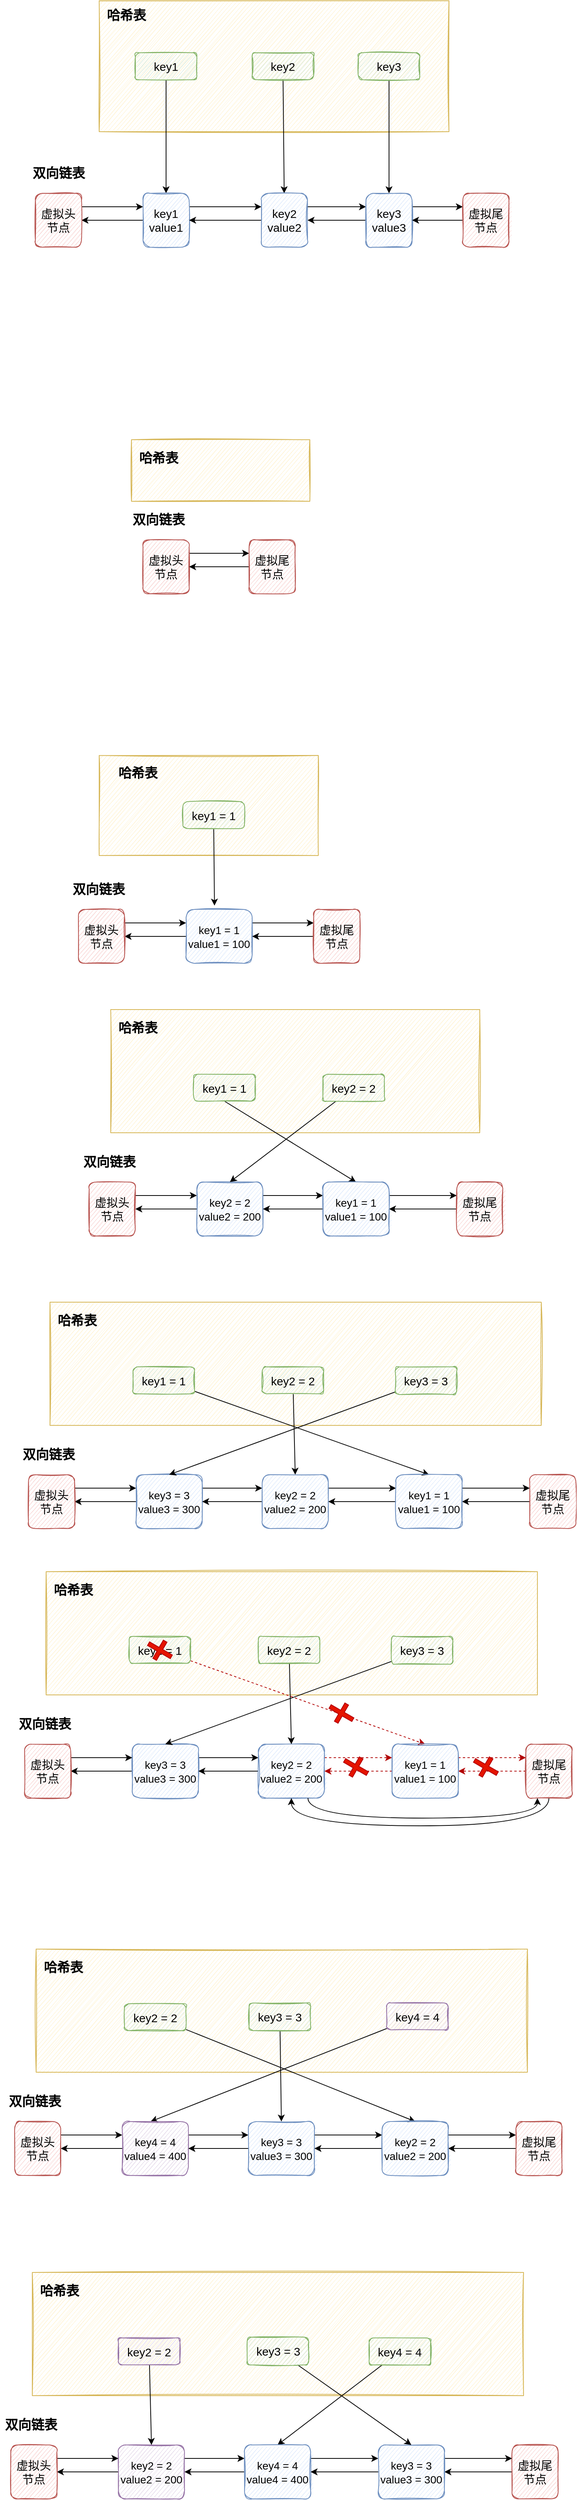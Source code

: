 <mxfile version="18.0.6" type="device"><diagram id="Diqm1BEWzLYe2UQrKsNW" name="Page-1"><mxGraphModel dx="1119" dy="676" grid="1" gridSize="10" guides="1" tooltips="1" connect="1" arrows="1" fold="1" page="1" pageScale="1" pageWidth="827" pageHeight="1169" math="0" shadow="0"><root><mxCell id="0"/><mxCell id="1" parent="0"/><mxCell id="LRKXcuG-hh_x1r1KyQlz-5" value="" style="rounded=0;whiteSpace=wrap;html=1;fontSize=15;fillColor=#fff2cc;strokeColor=#d6b656;sketch=1;" parent="1" vertex="1"><mxGeometry x="185" y="150" width="455" height="170" as="geometry"/></mxCell><mxCell id="LRKXcuG-hh_x1r1KyQlz-116" style="edgeStyle=none;rounded=0;orthogonalLoop=1;jettySize=auto;html=1;entryX=0.5;entryY=0;entryDx=0;entryDy=0;fontSize=14;" parent="1" source="LRKXcuG-hh_x1r1KyQlz-2" target="LRKXcuG-hh_x1r1KyQlz-9" edge="1"><mxGeometry relative="1" as="geometry"/></mxCell><mxCell id="LRKXcuG-hh_x1r1KyQlz-2" value="key1" style="rounded=1;whiteSpace=wrap;html=1;fontSize=15;fillColor=#d5e8d4;strokeColor=#82b366;sketch=1;" parent="1" vertex="1"><mxGeometry x="232" y="217.5" width="80" height="35" as="geometry"/></mxCell><mxCell id="LRKXcuG-hh_x1r1KyQlz-118" style="edgeStyle=none;rounded=0;orthogonalLoop=1;jettySize=auto;html=1;fontSize=14;" parent="1" source="LRKXcuG-hh_x1r1KyQlz-6" target="LRKXcuG-hh_x1r1KyQlz-10" edge="1"><mxGeometry relative="1" as="geometry"/></mxCell><mxCell id="LRKXcuG-hh_x1r1KyQlz-6" value="key2" style="rounded=1;whiteSpace=wrap;html=1;fontSize=15;fillColor=#d5e8d4;strokeColor=#82b366;sketch=1;" parent="1" vertex="1"><mxGeometry x="384" y="217.5" width="80" height="35" as="geometry"/></mxCell><mxCell id="LRKXcuG-hh_x1r1KyQlz-119" style="edgeStyle=none;rounded=0;orthogonalLoop=1;jettySize=auto;html=1;entryX=0.5;entryY=0;entryDx=0;entryDy=0;fontSize=14;" parent="1" source="LRKXcuG-hh_x1r1KyQlz-7" target="LRKXcuG-hh_x1r1KyQlz-11" edge="1"><mxGeometry relative="1" as="geometry"/></mxCell><mxCell id="LRKXcuG-hh_x1r1KyQlz-7" value="key3" style="rounded=1;whiteSpace=wrap;html=1;fontSize=15;fillColor=#d5e8d4;strokeColor=#82b366;sketch=1;" parent="1" vertex="1"><mxGeometry x="522" y="217.5" width="80" height="35" as="geometry"/></mxCell><mxCell id="LRKXcuG-hh_x1r1KyQlz-16" style="edgeStyle=orthogonalEdgeStyle;rounded=0;orthogonalLoop=1;jettySize=auto;html=1;exitX=1;exitY=0.25;exitDx=0;exitDy=0;entryX=0;entryY=0.25;entryDx=0;entryDy=0;fontSize=15;" parent="1" source="LRKXcuG-hh_x1r1KyQlz-9" target="LRKXcuG-hh_x1r1KyQlz-10" edge="1"><mxGeometry relative="1" as="geometry"/></mxCell><mxCell id="LRKXcuG-hh_x1r1KyQlz-22" style="edgeStyle=orthogonalEdgeStyle;rounded=0;orthogonalLoop=1;jettySize=auto;html=1;exitX=0;exitY=0.5;exitDx=0;exitDy=0;entryX=1;entryY=0.5;entryDx=0;entryDy=0;fontSize=15;" parent="1" source="LRKXcuG-hh_x1r1KyQlz-9" target="LRKXcuG-hh_x1r1KyQlz-12" edge="1"><mxGeometry relative="1" as="geometry"/></mxCell><mxCell id="LRKXcuG-hh_x1r1KyQlz-9" value="key1&lt;br&gt;value1" style="rounded=1;whiteSpace=wrap;html=1;sketch=1;fontSize=15;fillColor=#dae8fc;strokeColor=#6c8ebf;" parent="1" vertex="1"><mxGeometry x="242" y="400" width="60" height="70" as="geometry"/></mxCell><mxCell id="LRKXcuG-hh_x1r1KyQlz-17" style="edgeStyle=orthogonalEdgeStyle;rounded=0;orthogonalLoop=1;jettySize=auto;html=1;exitX=1;exitY=0.25;exitDx=0;exitDy=0;entryX=0;entryY=0.25;entryDx=0;entryDy=0;fontSize=15;" parent="1" source="LRKXcuG-hh_x1r1KyQlz-10" target="LRKXcuG-hh_x1r1KyQlz-11" edge="1"><mxGeometry relative="1" as="geometry"/></mxCell><mxCell id="LRKXcuG-hh_x1r1KyQlz-21" style="edgeStyle=orthogonalEdgeStyle;rounded=0;orthogonalLoop=1;jettySize=auto;html=1;exitX=0;exitY=0.5;exitDx=0;exitDy=0;entryX=1;entryY=0.5;entryDx=0;entryDy=0;fontSize=15;" parent="1" source="LRKXcuG-hh_x1r1KyQlz-10" target="LRKXcuG-hh_x1r1KyQlz-9" edge="1"><mxGeometry relative="1" as="geometry"/></mxCell><mxCell id="LRKXcuG-hh_x1r1KyQlz-10" value="key2&lt;br&gt;value2" style="rounded=1;whiteSpace=wrap;html=1;sketch=1;fontSize=15;fillColor=#dae8fc;strokeColor=#6c8ebf;" parent="1" vertex="1"><mxGeometry x="396" y="400" width="60" height="70" as="geometry"/></mxCell><mxCell id="LRKXcuG-hh_x1r1KyQlz-18" style="edgeStyle=orthogonalEdgeStyle;rounded=0;orthogonalLoop=1;jettySize=auto;html=1;exitX=1;exitY=0.25;exitDx=0;exitDy=0;entryX=0;entryY=0.25;entryDx=0;entryDy=0;fontSize=15;" parent="1" source="LRKXcuG-hh_x1r1KyQlz-11" target="LRKXcuG-hh_x1r1KyQlz-14" edge="1"><mxGeometry relative="1" as="geometry"/></mxCell><mxCell id="LRKXcuG-hh_x1r1KyQlz-20" style="edgeStyle=orthogonalEdgeStyle;rounded=0;orthogonalLoop=1;jettySize=auto;html=1;exitX=0;exitY=0.5;exitDx=0;exitDy=0;entryX=1;entryY=0.5;entryDx=0;entryDy=0;fontSize=15;" parent="1" source="LRKXcuG-hh_x1r1KyQlz-11" target="LRKXcuG-hh_x1r1KyQlz-10" edge="1"><mxGeometry relative="1" as="geometry"/></mxCell><mxCell id="LRKXcuG-hh_x1r1KyQlz-11" value="key3&lt;br&gt;value3" style="rounded=1;whiteSpace=wrap;html=1;sketch=1;fontSize=15;fillColor=#dae8fc;strokeColor=#6c8ebf;" parent="1" vertex="1"><mxGeometry x="532" y="400" width="60" height="70" as="geometry"/></mxCell><mxCell id="LRKXcuG-hh_x1r1KyQlz-15" style="edgeStyle=orthogonalEdgeStyle;rounded=0;orthogonalLoop=1;jettySize=auto;html=1;exitX=1;exitY=0.25;exitDx=0;exitDy=0;entryX=0;entryY=0.25;entryDx=0;entryDy=0;fontSize=15;" parent="1" source="LRKXcuG-hh_x1r1KyQlz-12" target="LRKXcuG-hh_x1r1KyQlz-9" edge="1"><mxGeometry relative="1" as="geometry"/></mxCell><mxCell id="LRKXcuG-hh_x1r1KyQlz-12" value="虚拟头节点" style="rounded=1;whiteSpace=wrap;html=1;sketch=1;fontSize=15;fillColor=#f8cecc;strokeColor=#b85450;" parent="1" vertex="1"><mxGeometry x="102" y="400" width="60" height="70" as="geometry"/></mxCell><mxCell id="LRKXcuG-hh_x1r1KyQlz-19" style="edgeStyle=orthogonalEdgeStyle;rounded=0;orthogonalLoop=1;jettySize=auto;html=1;exitX=0;exitY=0.5;exitDx=0;exitDy=0;entryX=1;entryY=0.5;entryDx=0;entryDy=0;fontSize=15;" parent="1" source="LRKXcuG-hh_x1r1KyQlz-14" target="LRKXcuG-hh_x1r1KyQlz-11" edge="1"><mxGeometry relative="1" as="geometry"/></mxCell><mxCell id="LRKXcuG-hh_x1r1KyQlz-14" value="虚拟尾节点" style="rounded=1;whiteSpace=wrap;html=1;sketch=1;fontSize=15;fillColor=#f8cecc;strokeColor=#b85450;" parent="1" vertex="1"><mxGeometry x="658" y="400" width="60" height="70" as="geometry"/></mxCell><mxCell id="LRKXcuG-hh_x1r1KyQlz-31" value="哈希表" style="text;html=1;resizable=0;autosize=1;align=center;verticalAlign=middle;points=[];fillColor=none;strokeColor=none;rounded=0;sketch=1;fontSize=17;fontStyle=1" parent="1" vertex="1"><mxGeometry x="185" y="155" width="70" height="30" as="geometry"/></mxCell><mxCell id="LRKXcuG-hh_x1r1KyQlz-32" value="双向链表" style="text;html=1;resizable=0;autosize=1;align=center;verticalAlign=middle;points=[];fillColor=none;strokeColor=none;rounded=0;sketch=1;fontSize=17;fontStyle=1" parent="1" vertex="1"><mxGeometry x="92" y="360" width="80" height="30" as="geometry"/></mxCell><mxCell id="LRKXcuG-hh_x1r1KyQlz-36" style="edgeStyle=none;rounded=0;orthogonalLoop=1;jettySize=auto;html=1;exitX=1;exitY=0.25;exitDx=0;exitDy=0;entryX=0;entryY=0.25;entryDx=0;entryDy=0;fontSize=17;" parent="1" source="LRKXcuG-hh_x1r1KyQlz-34" target="LRKXcuG-hh_x1r1KyQlz-35" edge="1"><mxGeometry relative="1" as="geometry"/></mxCell><mxCell id="LRKXcuG-hh_x1r1KyQlz-34" value="虚拟头节点" style="rounded=1;whiteSpace=wrap;html=1;sketch=1;fontSize=15;fillColor=#f8cecc;strokeColor=#b85450;" parent="1" vertex="1"><mxGeometry x="242" y="850" width="60" height="70" as="geometry"/></mxCell><mxCell id="LRKXcuG-hh_x1r1KyQlz-37" style="edgeStyle=none;rounded=0;orthogonalLoop=1;jettySize=auto;html=1;exitX=0;exitY=0.5;exitDx=0;exitDy=0;entryX=1;entryY=0.5;entryDx=0;entryDy=0;fontSize=17;" parent="1" source="LRKXcuG-hh_x1r1KyQlz-35" target="LRKXcuG-hh_x1r1KyQlz-34" edge="1"><mxGeometry relative="1" as="geometry"/></mxCell><mxCell id="LRKXcuG-hh_x1r1KyQlz-35" value="虚拟尾节点" style="rounded=1;whiteSpace=wrap;html=1;sketch=1;fontSize=15;fillColor=#f8cecc;strokeColor=#b85450;" parent="1" vertex="1"><mxGeometry x="380" y="850" width="60" height="70" as="geometry"/></mxCell><mxCell id="LRKXcuG-hh_x1r1KyQlz-38" value="" style="rounded=0;whiteSpace=wrap;html=1;fontSize=15;fillColor=#fff2cc;strokeColor=#d6b656;sketch=1;" parent="1" vertex="1"><mxGeometry x="227" y="720" width="232" height="80" as="geometry"/></mxCell><mxCell id="LRKXcuG-hh_x1r1KyQlz-42" value="哈希表" style="text;html=1;resizable=0;autosize=1;align=center;verticalAlign=middle;points=[];fillColor=none;strokeColor=none;rounded=0;sketch=1;fontSize=17;fontStyle=1" parent="1" vertex="1"><mxGeometry x="227" y="730" width="70" height="30" as="geometry"/></mxCell><mxCell id="LRKXcuG-hh_x1r1KyQlz-43" value="双向链表" style="text;html=1;resizable=0;autosize=1;align=center;verticalAlign=middle;points=[];fillColor=none;strokeColor=none;rounded=0;sketch=1;fontSize=17;fontStyle=1" parent="1" vertex="1"><mxGeometry x="222" y="810" width="80" height="30" as="geometry"/></mxCell><mxCell id="LRKXcuG-hh_x1r1KyQlz-75" value="" style="rounded=0;whiteSpace=wrap;html=1;fontSize=15;fillColor=#fff2cc;strokeColor=#d6b656;sketch=1;" parent="1" vertex="1"><mxGeometry x="185" y="1130" width="285" height="130" as="geometry"/></mxCell><mxCell id="LRKXcuG-hh_x1r1KyQlz-100" style="edgeStyle=none;rounded=0;orthogonalLoop=1;jettySize=auto;html=1;exitX=0.5;exitY=1;exitDx=0;exitDy=0;entryX=0.43;entryY=-0.071;entryDx=0;entryDy=0;entryPerimeter=0;fontSize=14;" parent="1" source="LRKXcuG-hh_x1r1KyQlz-77" target="LRKXcuG-hh_x1r1KyQlz-84" edge="1"><mxGeometry relative="1" as="geometry"/></mxCell><mxCell id="LRKXcuG-hh_x1r1KyQlz-77" value="key1 = 1" style="rounded=1;whiteSpace=wrap;html=1;fontSize=15;fillColor=#d5e8d4;strokeColor=#82b366;sketch=1;" parent="1" vertex="1"><mxGeometry x="294" y="1190" width="80" height="35" as="geometry"/></mxCell><mxCell id="LRKXcuG-hh_x1r1KyQlz-83" style="edgeStyle=orthogonalEdgeStyle;rounded=0;orthogonalLoop=1;jettySize=auto;html=1;exitX=0;exitY=0.5;exitDx=0;exitDy=0;entryX=1;entryY=0.5;entryDx=0;entryDy=0;fontSize=15;" parent="1" source="LRKXcuG-hh_x1r1KyQlz-84" target="LRKXcuG-hh_x1r1KyQlz-92" edge="1"><mxGeometry relative="1" as="geometry"/></mxCell><mxCell id="LRKXcuG-hh_x1r1KyQlz-98" style="edgeStyle=none;rounded=0;orthogonalLoop=1;jettySize=auto;html=1;exitX=1;exitY=0.25;exitDx=0;exitDy=0;entryX=0;entryY=0.25;entryDx=0;entryDy=0;fontSize=14;" parent="1" source="LRKXcuG-hh_x1r1KyQlz-84" target="LRKXcuG-hh_x1r1KyQlz-94" edge="1"><mxGeometry relative="1" as="geometry"/></mxCell><mxCell id="LRKXcuG-hh_x1r1KyQlz-84" value="&lt;font style=&quot;font-size: 14px;&quot;&gt;key1 = 1&lt;br&gt;value1 = 100&lt;/font&gt;" style="rounded=1;whiteSpace=wrap;html=1;sketch=1;fontSize=15;fillColor=#dae8fc;strokeColor=#6c8ebf;" parent="1" vertex="1"><mxGeometry x="298" y="1330" width="86" height="70" as="geometry"/></mxCell><mxCell id="LRKXcuG-hh_x1r1KyQlz-91" style="edgeStyle=orthogonalEdgeStyle;rounded=0;orthogonalLoop=1;jettySize=auto;html=1;exitX=1;exitY=0.25;exitDx=0;exitDy=0;entryX=0;entryY=0.25;entryDx=0;entryDy=0;fontSize=15;" parent="1" source="LRKXcuG-hh_x1r1KyQlz-92" target="LRKXcuG-hh_x1r1KyQlz-84" edge="1"><mxGeometry relative="1" as="geometry"/></mxCell><mxCell id="LRKXcuG-hh_x1r1KyQlz-92" value="虚拟头节点" style="rounded=1;whiteSpace=wrap;html=1;sketch=1;fontSize=15;fillColor=#f8cecc;strokeColor=#b85450;" parent="1" vertex="1"><mxGeometry x="158" y="1330" width="60" height="70" as="geometry"/></mxCell><mxCell id="LRKXcuG-hh_x1r1KyQlz-99" style="edgeStyle=none;rounded=0;orthogonalLoop=1;jettySize=auto;html=1;entryX=1;entryY=0.5;entryDx=0;entryDy=0;fontSize=14;" parent="1" source="LRKXcuG-hh_x1r1KyQlz-94" target="LRKXcuG-hh_x1r1KyQlz-84" edge="1"><mxGeometry relative="1" as="geometry"/></mxCell><mxCell id="LRKXcuG-hh_x1r1KyQlz-94" value="虚拟尾节点" style="rounded=1;whiteSpace=wrap;html=1;sketch=1;fontSize=15;fillColor=#f8cecc;strokeColor=#b85450;" parent="1" vertex="1"><mxGeometry x="464" y="1330" width="60" height="70" as="geometry"/></mxCell><mxCell id="LRKXcuG-hh_x1r1KyQlz-95" value="哈希表" style="text;html=1;resizable=0;autosize=1;align=center;verticalAlign=middle;points=[];fillColor=none;strokeColor=none;rounded=0;sketch=1;fontSize=17;fontStyle=1" parent="1" vertex="1"><mxGeometry x="200" y="1139" width="70" height="30" as="geometry"/></mxCell><mxCell id="LRKXcuG-hh_x1r1KyQlz-96" value="双向链表" style="text;html=1;resizable=0;autosize=1;align=center;verticalAlign=middle;points=[];fillColor=none;strokeColor=none;rounded=0;sketch=1;fontSize=17;fontStyle=1" parent="1" vertex="1"><mxGeometry x="144" y="1290" width="80" height="30" as="geometry"/></mxCell><mxCell id="LRKXcuG-hh_x1r1KyQlz-101" value="" style="rounded=0;whiteSpace=wrap;html=1;fontSize=15;fillColor=#fff2cc;strokeColor=#d6b656;sketch=1;" parent="1" vertex="1"><mxGeometry x="200" y="1460" width="480" height="160" as="geometry"/></mxCell><mxCell id="LRKXcuG-hh_x1r1KyQlz-102" style="edgeStyle=none;rounded=0;orthogonalLoop=1;jettySize=auto;html=1;exitX=0.5;exitY=1;exitDx=0;exitDy=0;entryX=0.5;entryY=0;entryDx=0;entryDy=0;fontSize=14;" parent="1" source="LRKXcuG-hh_x1r1KyQlz-103" target="LRKXcuG-hh_x1r1KyQlz-114" edge="1"><mxGeometry relative="1" as="geometry"/></mxCell><mxCell id="LRKXcuG-hh_x1r1KyQlz-103" value="key1 = 1" style="rounded=1;whiteSpace=wrap;html=1;fontSize=15;fillColor=#d5e8d4;strokeColor=#82b366;sketch=1;" parent="1" vertex="1"><mxGeometry x="308" y="1544" width="80" height="35" as="geometry"/></mxCell><mxCell id="LRKXcuG-hh_x1r1KyQlz-104" style="edgeStyle=orthogonalEdgeStyle;rounded=0;orthogonalLoop=1;jettySize=auto;html=1;exitX=0;exitY=0.5;exitDx=0;exitDy=0;entryX=1;entryY=0.5;entryDx=0;entryDy=0;fontSize=15;" parent="1" source="LRKXcuG-hh_x1r1KyQlz-106" target="LRKXcuG-hh_x1r1KyQlz-108" edge="1"><mxGeometry relative="1" as="geometry"/></mxCell><mxCell id="LRKXcuG-hh_x1r1KyQlz-144" style="edgeStyle=none;rounded=0;orthogonalLoop=1;jettySize=auto;html=1;exitX=1;exitY=0.25;exitDx=0;exitDy=0;entryX=0;entryY=0.25;entryDx=0;entryDy=0;fontSize=14;" parent="1" source="LRKXcuG-hh_x1r1KyQlz-106" target="LRKXcuG-hh_x1r1KyQlz-114" edge="1"><mxGeometry relative="1" as="geometry"/></mxCell><mxCell id="LRKXcuG-hh_x1r1KyQlz-106" value="&lt;font style=&quot;font-size: 14px;&quot;&gt;key2 = 2&lt;br&gt;value2 = 200&lt;/font&gt;" style="rounded=1;whiteSpace=wrap;html=1;sketch=1;fontSize=15;fillColor=#dae8fc;strokeColor=#6c8ebf;" parent="1" vertex="1"><mxGeometry x="312" y="1684" width="86" height="70" as="geometry"/></mxCell><mxCell id="LRKXcuG-hh_x1r1KyQlz-107" style="edgeStyle=orthogonalEdgeStyle;rounded=0;orthogonalLoop=1;jettySize=auto;html=1;exitX=1;exitY=0.25;exitDx=0;exitDy=0;entryX=0;entryY=0.25;entryDx=0;entryDy=0;fontSize=15;" parent="1" source="LRKXcuG-hh_x1r1KyQlz-108" target="LRKXcuG-hh_x1r1KyQlz-106" edge="1"><mxGeometry relative="1" as="geometry"/></mxCell><mxCell id="LRKXcuG-hh_x1r1KyQlz-108" value="虚拟头节点" style="rounded=1;whiteSpace=wrap;html=1;sketch=1;fontSize=15;fillColor=#f8cecc;strokeColor=#b85450;" parent="1" vertex="1"><mxGeometry x="172" y="1684" width="60" height="70" as="geometry"/></mxCell><mxCell id="LRKXcuG-hh_x1r1KyQlz-111" value="哈希表" style="text;html=1;resizable=0;autosize=1;align=center;verticalAlign=middle;points=[];fillColor=none;strokeColor=none;rounded=0;sketch=1;fontSize=17;fontStyle=1" parent="1" vertex="1"><mxGeometry x="200" y="1470" width="70" height="30" as="geometry"/></mxCell><mxCell id="LRKXcuG-hh_x1r1KyQlz-112" value="双向链表" style="text;html=1;resizable=0;autosize=1;align=center;verticalAlign=middle;points=[];fillColor=none;strokeColor=none;rounded=0;sketch=1;fontSize=17;fontStyle=1" parent="1" vertex="1"><mxGeometry x="158" y="1644" width="80" height="30" as="geometry"/></mxCell><mxCell id="LRKXcuG-hh_x1r1KyQlz-147" style="edgeStyle=none;rounded=0;orthogonalLoop=1;jettySize=auto;html=1;entryX=1;entryY=0.5;entryDx=0;entryDy=0;fontSize=14;" parent="1" source="LRKXcuG-hh_x1r1KyQlz-113" target="LRKXcuG-hh_x1r1KyQlz-114" edge="1"><mxGeometry relative="1" as="geometry"/></mxCell><mxCell id="LRKXcuG-hh_x1r1KyQlz-113" value="虚拟尾节点" style="rounded=1;whiteSpace=wrap;html=1;sketch=1;fontSize=15;fillColor=#f8cecc;strokeColor=#b85450;" parent="1" vertex="1"><mxGeometry x="650" y="1684" width="60" height="70" as="geometry"/></mxCell><mxCell id="LRKXcuG-hh_x1r1KyQlz-145" style="edgeStyle=none;rounded=0;orthogonalLoop=1;jettySize=auto;html=1;exitX=0;exitY=0.5;exitDx=0;exitDy=0;entryX=1;entryY=0.5;entryDx=0;entryDy=0;fontSize=14;" parent="1" source="LRKXcuG-hh_x1r1KyQlz-114" target="LRKXcuG-hh_x1r1KyQlz-106" edge="1"><mxGeometry relative="1" as="geometry"/></mxCell><mxCell id="LRKXcuG-hh_x1r1KyQlz-146" style="edgeStyle=none;rounded=0;orthogonalLoop=1;jettySize=auto;html=1;exitX=1;exitY=0.25;exitDx=0;exitDy=0;entryX=0;entryY=0.25;entryDx=0;entryDy=0;fontSize=14;" parent="1" source="LRKXcuG-hh_x1r1KyQlz-114" target="LRKXcuG-hh_x1r1KyQlz-113" edge="1"><mxGeometry relative="1" as="geometry"/></mxCell><mxCell id="LRKXcuG-hh_x1r1KyQlz-114" value="&lt;font style=&quot;font-size: 14px;&quot;&gt;key1 = 1&lt;br&gt;value1 = 100&lt;/font&gt;" style="rounded=1;whiteSpace=wrap;html=1;sketch=1;fontSize=15;fillColor=#dae8fc;strokeColor=#6c8ebf;" parent="1" vertex="1"><mxGeometry x="476" y="1684" width="86" height="70" as="geometry"/></mxCell><mxCell id="LRKXcuG-hh_x1r1KyQlz-195" style="edgeStyle=none;rounded=0;orthogonalLoop=1;jettySize=auto;html=1;entryX=0.5;entryY=0;entryDx=0;entryDy=0;fontSize=14;" parent="1" source="LRKXcuG-hh_x1r1KyQlz-142" target="LRKXcuG-hh_x1r1KyQlz-106" edge="1"><mxGeometry relative="1" as="geometry"/></mxCell><mxCell id="LRKXcuG-hh_x1r1KyQlz-142" value="key2 = 2" style="rounded=1;whiteSpace=wrap;html=1;fontSize=15;fillColor=#d5e8d4;strokeColor=#82b366;sketch=1;" parent="1" vertex="1"><mxGeometry x="476" y="1544" width="80" height="35" as="geometry"/></mxCell><mxCell id="LRKXcuG-hh_x1r1KyQlz-148" value="" style="rounded=0;whiteSpace=wrap;html=1;fontSize=15;fillColor=#fff2cc;strokeColor=#d6b656;sketch=1;" parent="1" vertex="1"><mxGeometry x="121" y="1840" width="639" height="160" as="geometry"/></mxCell><mxCell id="LRKXcuG-hh_x1r1KyQlz-196" style="edgeStyle=none;rounded=0;orthogonalLoop=1;jettySize=auto;html=1;entryX=0.5;entryY=0;entryDx=0;entryDy=0;fontSize=14;" parent="1" source="LRKXcuG-hh_x1r1KyQlz-150" target="LRKXcuG-hh_x1r1KyQlz-168" edge="1"><mxGeometry relative="1" as="geometry"/></mxCell><mxCell id="LRKXcuG-hh_x1r1KyQlz-150" value="key1 = 1" style="rounded=1;whiteSpace=wrap;html=1;fontSize=15;fillColor=#d5e8d4;strokeColor=#82b366;sketch=1;" parent="1" vertex="1"><mxGeometry x="229" y="1924" width="80" height="35" as="geometry"/></mxCell><mxCell id="LRKXcuG-hh_x1r1KyQlz-151" style="edgeStyle=orthogonalEdgeStyle;rounded=0;orthogonalLoop=1;jettySize=auto;html=1;exitX=0;exitY=0.5;exitDx=0;exitDy=0;entryX=1;entryY=0.5;entryDx=0;entryDy=0;fontSize=15;" parent="1" source="LRKXcuG-hh_x1r1KyQlz-153" target="LRKXcuG-hh_x1r1KyQlz-155" edge="1"><mxGeometry relative="1" as="geometry"/></mxCell><mxCell id="LRKXcuG-hh_x1r1KyQlz-152" style="edgeStyle=none;rounded=0;orthogonalLoop=1;jettySize=auto;html=1;exitX=1;exitY=0.25;exitDx=0;exitDy=0;entryX=0;entryY=0.25;entryDx=0;entryDy=0;fontSize=14;" parent="1" source="LRKXcuG-hh_x1r1KyQlz-153" target="LRKXcuG-hh_x1r1KyQlz-162" edge="1"><mxGeometry relative="1" as="geometry"/></mxCell><mxCell id="LRKXcuG-hh_x1r1KyQlz-153" value="&lt;font style=&quot;font-size: 14px;&quot;&gt;key3 = 3&lt;br&gt;value3 = 300&lt;/font&gt;" style="rounded=1;whiteSpace=wrap;html=1;sketch=1;fontSize=15;fillColor=#dae8fc;strokeColor=#6c8ebf;" parent="1" vertex="1"><mxGeometry x="233" y="2064" width="86" height="70" as="geometry"/></mxCell><mxCell id="LRKXcuG-hh_x1r1KyQlz-154" style="edgeStyle=orthogonalEdgeStyle;rounded=0;orthogonalLoop=1;jettySize=auto;html=1;exitX=1;exitY=0.25;exitDx=0;exitDy=0;entryX=0;entryY=0.25;entryDx=0;entryDy=0;fontSize=15;" parent="1" source="LRKXcuG-hh_x1r1KyQlz-155" target="LRKXcuG-hh_x1r1KyQlz-153" edge="1"><mxGeometry relative="1" as="geometry"/></mxCell><mxCell id="LRKXcuG-hh_x1r1KyQlz-155" value="虚拟头节点" style="rounded=1;whiteSpace=wrap;html=1;sketch=1;fontSize=15;fillColor=#f8cecc;strokeColor=#b85450;" parent="1" vertex="1"><mxGeometry x="93" y="2064" width="60" height="70" as="geometry"/></mxCell><mxCell id="LRKXcuG-hh_x1r1KyQlz-156" value="哈希表" style="text;html=1;resizable=0;autosize=1;align=center;verticalAlign=middle;points=[];fillColor=none;strokeColor=none;rounded=0;sketch=1;fontSize=17;fontStyle=1" parent="1" vertex="1"><mxGeometry x="121" y="1850" width="70" height="30" as="geometry"/></mxCell><mxCell id="LRKXcuG-hh_x1r1KyQlz-157" value="双向链表" style="text;html=1;resizable=0;autosize=1;align=center;verticalAlign=middle;points=[];fillColor=none;strokeColor=none;rounded=0;sketch=1;fontSize=17;fontStyle=1" parent="1" vertex="1"><mxGeometry x="79" y="2024" width="80" height="30" as="geometry"/></mxCell><mxCell id="LRKXcuG-hh_x1r1KyQlz-160" style="edgeStyle=none;rounded=0;orthogonalLoop=1;jettySize=auto;html=1;exitX=0;exitY=0.5;exitDx=0;exitDy=0;entryX=1;entryY=0.5;entryDx=0;entryDy=0;fontSize=14;" parent="1" source="LRKXcuG-hh_x1r1KyQlz-162" target="LRKXcuG-hh_x1r1KyQlz-153" edge="1"><mxGeometry relative="1" as="geometry"/></mxCell><mxCell id="LRKXcuG-hh_x1r1KyQlz-169" style="edgeStyle=none;rounded=0;orthogonalLoop=1;jettySize=auto;html=1;exitX=1;exitY=0.25;exitDx=0;exitDy=0;entryX=0;entryY=0.25;entryDx=0;entryDy=0;fontSize=14;" parent="1" source="LRKXcuG-hh_x1r1KyQlz-162" target="LRKXcuG-hh_x1r1KyQlz-168" edge="1"><mxGeometry relative="1" as="geometry"/></mxCell><mxCell id="LRKXcuG-hh_x1r1KyQlz-162" value="&lt;font style=&quot;font-size: 14px;&quot;&gt;key2 = 2&lt;br&gt;value2 = 200&lt;/font&gt;" style="rounded=1;whiteSpace=wrap;html=1;sketch=1;fontSize=15;fillColor=#dae8fc;strokeColor=#6c8ebf;" parent="1" vertex="1"><mxGeometry x="397" y="2064" width="86" height="70" as="geometry"/></mxCell><mxCell id="LRKXcuG-hh_x1r1KyQlz-163" style="edgeStyle=none;rounded=0;orthogonalLoop=1;jettySize=auto;html=1;entryX=0.5;entryY=0;entryDx=0;entryDy=0;fontSize=14;" parent="1" source="LRKXcuG-hh_x1r1KyQlz-164" target="LRKXcuG-hh_x1r1KyQlz-162" edge="1"><mxGeometry relative="1" as="geometry"/></mxCell><mxCell id="LRKXcuG-hh_x1r1KyQlz-164" value="key2 = 2" style="rounded=1;whiteSpace=wrap;html=1;fontSize=15;fillColor=#d5e8d4;strokeColor=#82b366;sketch=1;" parent="1" vertex="1"><mxGeometry x="397" y="1924" width="80" height="35" as="geometry"/></mxCell><mxCell id="LRKXcuG-hh_x1r1KyQlz-165" style="edgeStyle=none;rounded=0;orthogonalLoop=1;jettySize=auto;html=1;entryX=1;entryY=0.5;entryDx=0;entryDy=0;fontSize=14;" parent="1" source="LRKXcuG-hh_x1r1KyQlz-166" target="LRKXcuG-hh_x1r1KyQlz-168" edge="1"><mxGeometry relative="1" as="geometry"/></mxCell><mxCell id="LRKXcuG-hh_x1r1KyQlz-166" value="虚拟尾节点" style="rounded=1;whiteSpace=wrap;html=1;sketch=1;fontSize=15;fillColor=#f8cecc;strokeColor=#b85450;" parent="1" vertex="1"><mxGeometry x="745" y="2064" width="60" height="70" as="geometry"/></mxCell><mxCell id="LRKXcuG-hh_x1r1KyQlz-167" style="edgeStyle=none;rounded=0;orthogonalLoop=1;jettySize=auto;html=1;exitX=1;exitY=0.25;exitDx=0;exitDy=0;entryX=0;entryY=0.25;entryDx=0;entryDy=0;fontSize=14;" parent="1" source="LRKXcuG-hh_x1r1KyQlz-168" target="LRKXcuG-hh_x1r1KyQlz-166" edge="1"><mxGeometry relative="1" as="geometry"/></mxCell><mxCell id="LRKXcuG-hh_x1r1KyQlz-170" style="edgeStyle=none;rounded=0;orthogonalLoop=1;jettySize=auto;html=1;entryX=1;entryY=0.5;entryDx=0;entryDy=0;fontSize=14;" parent="1" source="LRKXcuG-hh_x1r1KyQlz-168" target="LRKXcuG-hh_x1r1KyQlz-162" edge="1"><mxGeometry relative="1" as="geometry"/></mxCell><mxCell id="LRKXcuG-hh_x1r1KyQlz-168" value="&lt;font style=&quot;font-size: 14px;&quot;&gt;key1 = 1&lt;br&gt;value1 = 100&lt;/font&gt;" style="rounded=1;whiteSpace=wrap;html=1;sketch=1;fontSize=15;fillColor=#dae8fc;strokeColor=#6c8ebf;" parent="1" vertex="1"><mxGeometry x="571" y="2064" width="86" height="70" as="geometry"/></mxCell><mxCell id="LRKXcuG-hh_x1r1KyQlz-197" style="edgeStyle=none;rounded=0;orthogonalLoop=1;jettySize=auto;html=1;entryX=0.5;entryY=0;entryDx=0;entryDy=0;fontSize=14;" parent="1" source="LRKXcuG-hh_x1r1KyQlz-171" target="LRKXcuG-hh_x1r1KyQlz-153" edge="1"><mxGeometry relative="1" as="geometry"/></mxCell><mxCell id="LRKXcuG-hh_x1r1KyQlz-171" value="key3 = 3" style="rounded=1;whiteSpace=wrap;html=1;fontSize=15;fillColor=#d5e8d4;strokeColor=#82b366;sketch=1;" parent="1" vertex="1"><mxGeometry x="570" y="1924" width="80" height="36" as="geometry"/></mxCell><mxCell id="LRKXcuG-hh_x1r1KyQlz-220" value="" style="rounded=0;whiteSpace=wrap;html=1;fontSize=15;fillColor=#fff2cc;strokeColor=#d6b656;sketch=1;" parent="1" vertex="1"><mxGeometry x="116" y="2190" width="639" height="160" as="geometry"/></mxCell><mxCell id="LRKXcuG-hh_x1r1KyQlz-221" style="edgeStyle=none;rounded=0;orthogonalLoop=1;jettySize=auto;html=1;entryX=0.5;entryY=0;entryDx=0;entryDy=0;fontSize=14;fillColor=#e51400;strokeColor=#B20000;strokeWidth=1;dashed=1;" parent="1" source="LRKXcuG-hh_x1r1KyQlz-222" target="LRKXcuG-hh_x1r1KyQlz-239" edge="1"><mxGeometry relative="1" as="geometry"/></mxCell><mxCell id="LRKXcuG-hh_x1r1KyQlz-222" value="key1 = 1" style="rounded=1;whiteSpace=wrap;html=1;fontSize=15;fillColor=#d5e8d4;strokeColor=#82b366;sketch=1;" parent="1" vertex="1"><mxGeometry x="224" y="2274" width="80" height="35" as="geometry"/></mxCell><mxCell id="LRKXcuG-hh_x1r1KyQlz-223" style="edgeStyle=orthogonalEdgeStyle;rounded=0;orthogonalLoop=1;jettySize=auto;html=1;exitX=0;exitY=0.5;exitDx=0;exitDy=0;entryX=1;entryY=0.5;entryDx=0;entryDy=0;fontSize=15;" parent="1" source="LRKXcuG-hh_x1r1KyQlz-225" target="LRKXcuG-hh_x1r1KyQlz-227" edge="1"><mxGeometry relative="1" as="geometry"/></mxCell><mxCell id="LRKXcuG-hh_x1r1KyQlz-224" style="edgeStyle=none;rounded=0;orthogonalLoop=1;jettySize=auto;html=1;exitX=1;exitY=0.25;exitDx=0;exitDy=0;entryX=0;entryY=0.25;entryDx=0;entryDy=0;fontSize=14;" parent="1" source="LRKXcuG-hh_x1r1KyQlz-225" target="LRKXcuG-hh_x1r1KyQlz-232" edge="1"><mxGeometry relative="1" as="geometry"/></mxCell><mxCell id="LRKXcuG-hh_x1r1KyQlz-225" value="&lt;font style=&quot;font-size: 14px;&quot;&gt;key3 = 3&lt;br&gt;value3 = 300&lt;/font&gt;" style="rounded=1;whiteSpace=wrap;html=1;sketch=1;fontSize=15;fillColor=#dae8fc;strokeColor=#6c8ebf;" parent="1" vertex="1"><mxGeometry x="228" y="2414" width="86" height="70" as="geometry"/></mxCell><mxCell id="LRKXcuG-hh_x1r1KyQlz-226" style="edgeStyle=orthogonalEdgeStyle;rounded=0;orthogonalLoop=1;jettySize=auto;html=1;exitX=1;exitY=0.25;exitDx=0;exitDy=0;entryX=0;entryY=0.25;entryDx=0;entryDy=0;fontSize=15;" parent="1" source="LRKXcuG-hh_x1r1KyQlz-227" target="LRKXcuG-hh_x1r1KyQlz-225" edge="1"><mxGeometry relative="1" as="geometry"/></mxCell><mxCell id="LRKXcuG-hh_x1r1KyQlz-227" value="虚拟头节点" style="rounded=1;whiteSpace=wrap;html=1;sketch=1;fontSize=15;fillColor=#f8cecc;strokeColor=#b85450;" parent="1" vertex="1"><mxGeometry x="88" y="2414" width="60" height="70" as="geometry"/></mxCell><mxCell id="LRKXcuG-hh_x1r1KyQlz-228" value="哈希表" style="text;html=1;resizable=0;autosize=1;align=center;verticalAlign=middle;points=[];fillColor=none;strokeColor=none;rounded=0;sketch=1;fontSize=17;fontStyle=1" parent="1" vertex="1"><mxGeometry x="116" y="2200" width="70" height="30" as="geometry"/></mxCell><mxCell id="LRKXcuG-hh_x1r1KyQlz-229" value="双向链表" style="text;html=1;resizable=0;autosize=1;align=center;verticalAlign=middle;points=[];fillColor=none;strokeColor=none;rounded=0;sketch=1;fontSize=17;fontStyle=1" parent="1" vertex="1"><mxGeometry x="74" y="2374" width="80" height="30" as="geometry"/></mxCell><mxCell id="LRKXcuG-hh_x1r1KyQlz-230" style="edgeStyle=none;rounded=0;orthogonalLoop=1;jettySize=auto;html=1;exitX=0;exitY=0.5;exitDx=0;exitDy=0;entryX=1;entryY=0.5;entryDx=0;entryDy=0;fontSize=14;" parent="1" source="LRKXcuG-hh_x1r1KyQlz-232" target="LRKXcuG-hh_x1r1KyQlz-225" edge="1"><mxGeometry relative="1" as="geometry"/></mxCell><mxCell id="LRKXcuG-hh_x1r1KyQlz-231" style="edgeStyle=none;rounded=0;orthogonalLoop=1;jettySize=auto;html=1;exitX=1;exitY=0.25;exitDx=0;exitDy=0;entryX=0;entryY=0.25;entryDx=0;entryDy=0;fontSize=14;fillColor=#e51400;strokeColor=#B20000;dashed=1;" parent="1" source="LRKXcuG-hh_x1r1KyQlz-232" target="LRKXcuG-hh_x1r1KyQlz-239" edge="1"><mxGeometry relative="1" as="geometry"/></mxCell><mxCell id="LRKXcuG-hh_x1r1KyQlz-232" value="&lt;font style=&quot;font-size: 14px;&quot;&gt;key2 = 2&lt;br&gt;value2 = 200&lt;/font&gt;" style="rounded=1;whiteSpace=wrap;html=1;sketch=1;fontSize=15;fillColor=#dae8fc;strokeColor=#6c8ebf;" parent="1" vertex="1"><mxGeometry x="392" y="2414" width="86" height="70" as="geometry"/></mxCell><mxCell id="LRKXcuG-hh_x1r1KyQlz-233" style="edgeStyle=none;rounded=0;orthogonalLoop=1;jettySize=auto;html=1;entryX=0.5;entryY=0;entryDx=0;entryDy=0;fontSize=14;" parent="1" source="LRKXcuG-hh_x1r1KyQlz-234" target="LRKXcuG-hh_x1r1KyQlz-232" edge="1"><mxGeometry relative="1" as="geometry"/></mxCell><mxCell id="LRKXcuG-hh_x1r1KyQlz-234" value="key2 = 2" style="rounded=1;whiteSpace=wrap;html=1;fontSize=15;fillColor=#d5e8d4;strokeColor=#82b366;sketch=1;" parent="1" vertex="1"><mxGeometry x="392" y="2274" width="80" height="35" as="geometry"/></mxCell><mxCell id="LRKXcuG-hh_x1r1KyQlz-253" style="edgeStyle=none;rounded=0;orthogonalLoop=1;jettySize=auto;html=1;exitX=0;exitY=0.5;exitDx=0;exitDy=0;entryX=1;entryY=0.5;entryDx=0;entryDy=0;dashed=1;fontSize=14;strokeWidth=1;fillColor=#e51400;strokeColor=#B20000;" parent="1" source="LRKXcuG-hh_x1r1KyQlz-236" target="LRKXcuG-hh_x1r1KyQlz-239" edge="1"><mxGeometry relative="1" as="geometry"/></mxCell><mxCell id="LRKXcuG-hh_x1r1KyQlz-269" style="edgeStyle=orthogonalEdgeStyle;rounded=0;orthogonalLoop=1;jettySize=auto;html=1;entryX=0.5;entryY=1;entryDx=0;entryDy=0;fontSize=14;strokeWidth=1;exitX=0.5;exitY=1;exitDx=0;exitDy=0;curved=1;" parent="1" source="LRKXcuG-hh_x1r1KyQlz-236" target="LRKXcuG-hh_x1r1KyQlz-232" edge="1"><mxGeometry relative="1" as="geometry"><Array as="points"><mxPoint x="770" y="2520"/><mxPoint x="435" y="2520"/></Array></mxGeometry></mxCell><mxCell id="LRKXcuG-hh_x1r1KyQlz-236" value="虚拟尾节点" style="rounded=1;whiteSpace=wrap;html=1;sketch=1;fontSize=15;fillColor=#f8cecc;strokeColor=#b85450;" parent="1" vertex="1"><mxGeometry x="740" y="2414" width="60" height="70" as="geometry"/></mxCell><mxCell id="LRKXcuG-hh_x1r1KyQlz-237" style="edgeStyle=none;rounded=0;orthogonalLoop=1;jettySize=auto;html=1;exitX=1;exitY=0.25;exitDx=0;exitDy=0;entryX=0;entryY=0.25;entryDx=0;entryDy=0;fontSize=14;fillColor=#e51400;strokeColor=#B20000;dashed=1;" parent="1" source="LRKXcuG-hh_x1r1KyQlz-239" target="LRKXcuG-hh_x1r1KyQlz-236" edge="1"><mxGeometry relative="1" as="geometry"/></mxCell><mxCell id="LRKXcuG-hh_x1r1KyQlz-238" style="edgeStyle=none;rounded=0;orthogonalLoop=1;jettySize=auto;html=1;entryX=1;entryY=0.5;entryDx=0;entryDy=0;fontSize=14;fillColor=#e51400;strokeColor=#B20000;dashed=1;" parent="1" source="LRKXcuG-hh_x1r1KyQlz-239" target="LRKXcuG-hh_x1r1KyQlz-232" edge="1"><mxGeometry relative="1" as="geometry"/></mxCell><mxCell id="LRKXcuG-hh_x1r1KyQlz-239" value="&lt;font style=&quot;font-size: 14px;&quot;&gt;key1 = 1&lt;br&gt;value1 = 100&lt;/font&gt;" style="rounded=1;whiteSpace=wrap;html=1;sketch=1;fontSize=15;fillColor=#dae8fc;strokeColor=#6c8ebf;" parent="1" vertex="1"><mxGeometry x="566" y="2414" width="86" height="70" as="geometry"/></mxCell><mxCell id="LRKXcuG-hh_x1r1KyQlz-240" style="edgeStyle=none;rounded=0;orthogonalLoop=1;jettySize=auto;html=1;entryX=0.5;entryY=0;entryDx=0;entryDy=0;fontSize=14;" parent="1" source="LRKXcuG-hh_x1r1KyQlz-241" target="LRKXcuG-hh_x1r1KyQlz-225" edge="1"><mxGeometry relative="1" as="geometry"/></mxCell><mxCell id="LRKXcuG-hh_x1r1KyQlz-241" value="key3 = 3" style="rounded=1;whiteSpace=wrap;html=1;fontSize=15;fillColor=#d5e8d4;strokeColor=#82b366;sketch=1;" parent="1" vertex="1"><mxGeometry x="565" y="2274" width="80" height="36" as="geometry"/></mxCell><mxCell id="LRKXcuG-hh_x1r1KyQlz-245" value="" style="shape=cross;whiteSpace=wrap;html=1;sketch=0;fontSize=14;rotation=30;fillColor=#e51400;fontColor=#ffffff;strokeColor=#B20000;" parent="1" vertex="1"><mxGeometry x="483" y="2360" width="34.29" height="27.33" as="geometry"/></mxCell><mxCell id="LRKXcuG-hh_x1r1KyQlz-248" value="" style="shape=cross;whiteSpace=wrap;html=1;sketch=0;fontSize=14;rotation=30;fillColor=#e51400;fontColor=#ffffff;strokeColor=#B20000;" parent="1" vertex="1"><mxGeometry x="501.86" y="2430" width="34.29" height="27.33" as="geometry"/></mxCell><mxCell id="LRKXcuG-hh_x1r1KyQlz-260" value="" style="shape=cross;whiteSpace=wrap;html=1;sketch=0;fontSize=14;rotation=30;fillColor=#e51400;fontColor=#ffffff;strokeColor=#B20000;" parent="1" vertex="1"><mxGeometry x="670.86" y="2430" width="34.29" height="27.33" as="geometry"/></mxCell><mxCell id="LRKXcuG-hh_x1r1KyQlz-272" style="edgeStyle=orthogonalEdgeStyle;rounded=0;orthogonalLoop=1;jettySize=auto;html=1;fontSize=14;strokeWidth=1;exitX=0.75;exitY=1;exitDx=0;exitDy=0;entryX=0.25;entryY=1;entryDx=0;entryDy=0;curved=1;" parent="1" source="LRKXcuG-hh_x1r1KyQlz-232" target="LRKXcuG-hh_x1r1KyQlz-236" edge="1"><mxGeometry relative="1" as="geometry"><mxPoint x="410" y="2630" as="sourcePoint"/><mxPoint x="660" y="2500" as="targetPoint"/><Array as="points"><mxPoint x="457" y="2510"/><mxPoint x="755" y="2510"/></Array></mxGeometry></mxCell><mxCell id="LRKXcuG-hh_x1r1KyQlz-301" value="" style="rounded=0;whiteSpace=wrap;html=1;fontSize=15;fillColor=#fff2cc;strokeColor=#d6b656;sketch=1;" parent="1" vertex="1"><mxGeometry x="103" y="2680" width="639" height="160" as="geometry"/></mxCell><mxCell id="LRKXcuG-hh_x1r1KyQlz-327" style="edgeStyle=none;rounded=0;orthogonalLoop=1;jettySize=auto;html=1;entryX=0.43;entryY=0;entryDx=0;entryDy=0;entryPerimeter=0;fontSize=14;strokeWidth=1;" parent="1" source="LRKXcuG-hh_x1r1KyQlz-303" target="LRKXcuG-hh_x1r1KyQlz-306" edge="1"><mxGeometry relative="1" as="geometry"/></mxCell><mxCell id="LRKXcuG-hh_x1r1KyQlz-303" value="key4 = 4" style="rounded=1;whiteSpace=wrap;html=1;fontSize=15;fillColor=#e1d5e7;strokeColor=#9673a6;sketch=1;" parent="1" vertex="1"><mxGeometry x="559" y="2750" width="80" height="35" as="geometry"/></mxCell><mxCell id="LRKXcuG-hh_x1r1KyQlz-304" style="edgeStyle=orthogonalEdgeStyle;rounded=0;orthogonalLoop=1;jettySize=auto;html=1;exitX=0;exitY=0.5;exitDx=0;exitDy=0;entryX=1;entryY=0.5;entryDx=0;entryDy=0;fontSize=15;" parent="1" source="LRKXcuG-hh_x1r1KyQlz-306" target="LRKXcuG-hh_x1r1KyQlz-308" edge="1"><mxGeometry relative="1" as="geometry"/></mxCell><mxCell id="LRKXcuG-hh_x1r1KyQlz-305" style="edgeStyle=none;rounded=0;orthogonalLoop=1;jettySize=auto;html=1;exitX=1;exitY=0.25;exitDx=0;exitDy=0;entryX=0;entryY=0.25;entryDx=0;entryDy=0;fontSize=14;" parent="1" source="LRKXcuG-hh_x1r1KyQlz-306" target="LRKXcuG-hh_x1r1KyQlz-313" edge="1"><mxGeometry relative="1" as="geometry"/></mxCell><mxCell id="LRKXcuG-hh_x1r1KyQlz-306" value="&lt;font style=&quot;font-size: 14px;&quot;&gt;key4 = 4&lt;br&gt;value4 = 400&lt;/font&gt;" style="rounded=1;whiteSpace=wrap;html=1;sketch=1;fontSize=15;fillColor=#e1d5e7;strokeColor=#9673a6;" parent="1" vertex="1"><mxGeometry x="215" y="2904" width="86" height="70" as="geometry"/></mxCell><mxCell id="LRKXcuG-hh_x1r1KyQlz-307" style="edgeStyle=orthogonalEdgeStyle;rounded=0;orthogonalLoop=1;jettySize=auto;html=1;exitX=1;exitY=0.25;exitDx=0;exitDy=0;entryX=0;entryY=0.25;entryDx=0;entryDy=0;fontSize=15;" parent="1" source="LRKXcuG-hh_x1r1KyQlz-308" target="LRKXcuG-hh_x1r1KyQlz-306" edge="1"><mxGeometry relative="1" as="geometry"/></mxCell><mxCell id="LRKXcuG-hh_x1r1KyQlz-308" value="虚拟头节点" style="rounded=1;whiteSpace=wrap;html=1;sketch=1;fontSize=15;fillColor=#f8cecc;strokeColor=#b85450;" parent="1" vertex="1"><mxGeometry x="75" y="2904" width="60" height="70" as="geometry"/></mxCell><mxCell id="LRKXcuG-hh_x1r1KyQlz-309" value="哈希表" style="text;html=1;resizable=0;autosize=1;align=center;verticalAlign=middle;points=[];fillColor=none;strokeColor=none;rounded=0;sketch=1;fontSize=17;fontStyle=1" parent="1" vertex="1"><mxGeometry x="103" y="2690" width="70" height="30" as="geometry"/></mxCell><mxCell id="LRKXcuG-hh_x1r1KyQlz-310" value="双向链表" style="text;html=1;resizable=0;autosize=1;align=center;verticalAlign=middle;points=[];fillColor=none;strokeColor=none;rounded=0;sketch=1;fontSize=17;fontStyle=1" parent="1" vertex="1"><mxGeometry x="61" y="2864" width="80" height="30" as="geometry"/></mxCell><mxCell id="LRKXcuG-hh_x1r1KyQlz-311" style="edgeStyle=none;rounded=0;orthogonalLoop=1;jettySize=auto;html=1;exitX=0;exitY=0.5;exitDx=0;exitDy=0;entryX=1;entryY=0.5;entryDx=0;entryDy=0;fontSize=14;" parent="1" source="LRKXcuG-hh_x1r1KyQlz-313" target="LRKXcuG-hh_x1r1KyQlz-306" edge="1"><mxGeometry relative="1" as="geometry"/></mxCell><mxCell id="LRKXcuG-hh_x1r1KyQlz-312" style="edgeStyle=none;rounded=0;orthogonalLoop=1;jettySize=auto;html=1;exitX=1;exitY=0.25;exitDx=0;exitDy=0;entryX=0;entryY=0.25;entryDx=0;entryDy=0;fontSize=14;" parent="1" source="LRKXcuG-hh_x1r1KyQlz-313" target="LRKXcuG-hh_x1r1KyQlz-320" edge="1"><mxGeometry relative="1" as="geometry"/></mxCell><mxCell id="LRKXcuG-hh_x1r1KyQlz-313" value="&lt;font style=&quot;font-size: 14px;&quot;&gt;key3 = 3&lt;br&gt;value3 = 300&lt;/font&gt;" style="rounded=1;whiteSpace=wrap;html=1;sketch=1;fontSize=15;fillColor=#dae8fc;strokeColor=#6c8ebf;" parent="1" vertex="1"><mxGeometry x="379" y="2904" width="86" height="70" as="geometry"/></mxCell><mxCell id="LRKXcuG-hh_x1r1KyQlz-326" style="edgeStyle=none;rounded=0;orthogonalLoop=1;jettySize=auto;html=1;entryX=0.5;entryY=0;entryDx=0;entryDy=0;fontSize=14;strokeWidth=1;" parent="1" source="LRKXcuG-hh_x1r1KyQlz-315" target="LRKXcuG-hh_x1r1KyQlz-320" edge="1"><mxGeometry relative="1" as="geometry"/></mxCell><mxCell id="LRKXcuG-hh_x1r1KyQlz-315" value="key2 = 2" style="rounded=1;whiteSpace=wrap;html=1;fontSize=15;fillColor=#d5e8d4;strokeColor=#82b366;sketch=1;" parent="1" vertex="1"><mxGeometry x="218" y="2751" width="80" height="35" as="geometry"/></mxCell><mxCell id="LRKXcuG-hh_x1r1KyQlz-316" style="edgeStyle=none;rounded=0;orthogonalLoop=1;jettySize=auto;html=1;entryX=1;entryY=0.5;entryDx=0;entryDy=0;fontSize=14;" parent="1" source="LRKXcuG-hh_x1r1KyQlz-317" target="LRKXcuG-hh_x1r1KyQlz-320" edge="1"><mxGeometry relative="1" as="geometry"/></mxCell><mxCell id="LRKXcuG-hh_x1r1KyQlz-317" value="虚拟尾节点" style="rounded=1;whiteSpace=wrap;html=1;sketch=1;fontSize=15;fillColor=#f8cecc;strokeColor=#b85450;" parent="1" vertex="1"><mxGeometry x="727" y="2904" width="60" height="70" as="geometry"/></mxCell><mxCell id="LRKXcuG-hh_x1r1KyQlz-318" style="edgeStyle=none;rounded=0;orthogonalLoop=1;jettySize=auto;html=1;exitX=1;exitY=0.25;exitDx=0;exitDy=0;entryX=0;entryY=0.25;entryDx=0;entryDy=0;fontSize=14;" parent="1" source="LRKXcuG-hh_x1r1KyQlz-320" target="LRKXcuG-hh_x1r1KyQlz-317" edge="1"><mxGeometry relative="1" as="geometry"/></mxCell><mxCell id="LRKXcuG-hh_x1r1KyQlz-319" style="edgeStyle=none;rounded=0;orthogonalLoop=1;jettySize=auto;html=1;entryX=1;entryY=0.5;entryDx=0;entryDy=0;fontSize=14;" parent="1" source="LRKXcuG-hh_x1r1KyQlz-320" target="LRKXcuG-hh_x1r1KyQlz-313" edge="1"><mxGeometry relative="1" as="geometry"/></mxCell><mxCell id="LRKXcuG-hh_x1r1KyQlz-320" value="&lt;font style=&quot;font-size: 14px;&quot;&gt;key2 = 2&lt;br&gt;value2 = 200&lt;/font&gt;" style="rounded=1;whiteSpace=wrap;html=1;sketch=1;fontSize=15;fillColor=#dae8fc;strokeColor=#6c8ebf;" parent="1" vertex="1"><mxGeometry x="553" y="2904" width="86" height="70" as="geometry"/></mxCell><mxCell id="LRKXcuG-hh_x1r1KyQlz-325" style="edgeStyle=none;rounded=0;orthogonalLoop=1;jettySize=auto;html=1;entryX=0.5;entryY=0;entryDx=0;entryDy=0;fontSize=14;strokeWidth=1;" parent="1" source="LRKXcuG-hh_x1r1KyQlz-322" target="LRKXcuG-hh_x1r1KyQlz-313" edge="1"><mxGeometry relative="1" as="geometry"/></mxCell><mxCell id="LRKXcuG-hh_x1r1KyQlz-322" value="key3 = 3" style="rounded=1;whiteSpace=wrap;html=1;fontSize=15;fillColor=#d5e8d4;strokeColor=#82b366;sketch=1;" parent="1" vertex="1"><mxGeometry x="380" y="2750" width="80" height="36" as="geometry"/></mxCell><mxCell id="LRKXcuG-hh_x1r1KyQlz-323" value="" style="shape=cross;whiteSpace=wrap;html=1;sketch=0;fontSize=14;rotation=30;fillColor=#e51400;fontColor=#ffffff;strokeColor=#B20000;" parent="1" vertex="1"><mxGeometry x="246.86" y="2278.34" width="34.29" height="27.33" as="geometry"/></mxCell><mxCell id="LRKXcuG-hh_x1r1KyQlz-328" value="" style="rounded=0;whiteSpace=wrap;html=1;fontSize=15;fillColor=#fff2cc;strokeColor=#d6b656;sketch=1;" parent="1" vertex="1"><mxGeometry x="98" y="3100" width="639" height="160" as="geometry"/></mxCell><mxCell id="LRKXcuG-hh_x1r1KyQlz-353" style="edgeStyle=none;rounded=0;orthogonalLoop=1;jettySize=auto;html=1;entryX=0.5;entryY=0;entryDx=0;entryDy=0;fontSize=14;strokeWidth=1;" parent="1" source="LRKXcuG-hh_x1r1KyQlz-330" target="LRKXcuG-hh_x1r1KyQlz-340" edge="1"><mxGeometry relative="1" as="geometry"/></mxCell><mxCell id="LRKXcuG-hh_x1r1KyQlz-330" value="key4 = 4" style="rounded=1;whiteSpace=wrap;html=1;fontSize=15;fillColor=#d5e8d4;strokeColor=#82b366;sketch=1;" parent="1" vertex="1"><mxGeometry x="536.15" y="3185" width="80" height="35" as="geometry"/></mxCell><mxCell id="LRKXcuG-hh_x1r1KyQlz-331" style="edgeStyle=orthogonalEdgeStyle;rounded=0;orthogonalLoop=1;jettySize=auto;html=1;exitX=0;exitY=0.5;exitDx=0;exitDy=0;entryX=1;entryY=0.5;entryDx=0;entryDy=0;fontSize=15;" parent="1" source="LRKXcuG-hh_x1r1KyQlz-333" target="LRKXcuG-hh_x1r1KyQlz-335" edge="1"><mxGeometry relative="1" as="geometry"/></mxCell><mxCell id="LRKXcuG-hh_x1r1KyQlz-332" style="edgeStyle=none;rounded=0;orthogonalLoop=1;jettySize=auto;html=1;exitX=1;exitY=0.25;exitDx=0;exitDy=0;entryX=0;entryY=0.25;entryDx=0;entryDy=0;fontSize=14;" parent="1" source="LRKXcuG-hh_x1r1KyQlz-333" target="LRKXcuG-hh_x1r1KyQlz-340" edge="1"><mxGeometry relative="1" as="geometry"/></mxCell><mxCell id="LRKXcuG-hh_x1r1KyQlz-333" value="&lt;font style=&quot;font-size: 14px;&quot;&gt;key2 = 2&lt;br&gt;value2 = 200&lt;/font&gt;" style="rounded=1;whiteSpace=wrap;html=1;sketch=1;fontSize=15;fillColor=#e1d5e7;strokeColor=#9673a6;" parent="1" vertex="1"><mxGeometry x="210" y="3324" width="86" height="70" as="geometry"/></mxCell><mxCell id="LRKXcuG-hh_x1r1KyQlz-334" style="edgeStyle=orthogonalEdgeStyle;rounded=0;orthogonalLoop=1;jettySize=auto;html=1;exitX=1;exitY=0.25;exitDx=0;exitDy=0;entryX=0;entryY=0.25;entryDx=0;entryDy=0;fontSize=15;" parent="1" source="LRKXcuG-hh_x1r1KyQlz-335" target="LRKXcuG-hh_x1r1KyQlz-333" edge="1"><mxGeometry relative="1" as="geometry"/></mxCell><mxCell id="LRKXcuG-hh_x1r1KyQlz-335" value="虚拟头节点" style="rounded=1;whiteSpace=wrap;html=1;sketch=1;fontSize=15;fillColor=#f8cecc;strokeColor=#b85450;" parent="1" vertex="1"><mxGeometry x="70" y="3324" width="60" height="70" as="geometry"/></mxCell><mxCell id="LRKXcuG-hh_x1r1KyQlz-336" value="哈希表" style="text;html=1;resizable=0;autosize=1;align=center;verticalAlign=middle;points=[];fillColor=none;strokeColor=none;rounded=0;sketch=1;fontSize=17;fontStyle=1" parent="1" vertex="1"><mxGeometry x="98" y="3110" width="70" height="30" as="geometry"/></mxCell><mxCell id="LRKXcuG-hh_x1r1KyQlz-337" value="双向链表" style="text;html=1;resizable=0;autosize=1;align=center;verticalAlign=middle;points=[];fillColor=none;strokeColor=none;rounded=0;sketch=1;fontSize=17;fontStyle=1" parent="1" vertex="1"><mxGeometry x="56" y="3284" width="80" height="30" as="geometry"/></mxCell><mxCell id="LRKXcuG-hh_x1r1KyQlz-338" style="edgeStyle=none;rounded=0;orthogonalLoop=1;jettySize=auto;html=1;exitX=0;exitY=0.5;exitDx=0;exitDy=0;entryX=1;entryY=0.5;entryDx=0;entryDy=0;fontSize=14;" parent="1" source="LRKXcuG-hh_x1r1KyQlz-340" target="LRKXcuG-hh_x1r1KyQlz-333" edge="1"><mxGeometry relative="1" as="geometry"/></mxCell><mxCell id="LRKXcuG-hh_x1r1KyQlz-339" style="edgeStyle=none;rounded=0;orthogonalLoop=1;jettySize=auto;html=1;exitX=1;exitY=0.25;exitDx=0;exitDy=0;entryX=0;entryY=0.25;entryDx=0;entryDy=0;fontSize=14;" parent="1" source="LRKXcuG-hh_x1r1KyQlz-340" target="LRKXcuG-hh_x1r1KyQlz-347" edge="1"><mxGeometry relative="1" as="geometry"/></mxCell><mxCell id="LRKXcuG-hh_x1r1KyQlz-340" value="&lt;font style=&quot;font-size: 14px;&quot;&gt;key4 = 4&lt;br&gt;value4 = 400&lt;/font&gt;" style="rounded=1;whiteSpace=wrap;html=1;sketch=1;fontSize=15;fillColor=#dae8fc;strokeColor=#6c8ebf;" parent="1" vertex="1"><mxGeometry x="374" y="3324" width="86" height="70" as="geometry"/></mxCell><mxCell id="LRKXcuG-hh_x1r1KyQlz-350" style="edgeStyle=none;rounded=0;orthogonalLoop=1;jettySize=auto;html=1;entryX=0.5;entryY=0;entryDx=0;entryDy=0;fontSize=14;strokeWidth=1;" parent="1" source="LRKXcuG-hh_x1r1KyQlz-342" target="LRKXcuG-hh_x1r1KyQlz-333" edge="1"><mxGeometry relative="1" as="geometry"/></mxCell><mxCell id="LRKXcuG-hh_x1r1KyQlz-342" value="key2 = 2" style="rounded=1;whiteSpace=wrap;html=1;fontSize=15;fillColor=#e1d5e7;strokeColor=#9673a6;sketch=1;" parent="1" vertex="1"><mxGeometry x="210" y="3185" width="80" height="35" as="geometry"/></mxCell><mxCell id="LRKXcuG-hh_x1r1KyQlz-343" style="edgeStyle=none;rounded=0;orthogonalLoop=1;jettySize=auto;html=1;entryX=1;entryY=0.5;entryDx=0;entryDy=0;fontSize=14;" parent="1" source="LRKXcuG-hh_x1r1KyQlz-344" target="LRKXcuG-hh_x1r1KyQlz-347" edge="1"><mxGeometry relative="1" as="geometry"/></mxCell><mxCell id="LRKXcuG-hh_x1r1KyQlz-344" value="虚拟尾节点" style="rounded=1;whiteSpace=wrap;html=1;sketch=1;fontSize=15;fillColor=#f8cecc;strokeColor=#b85450;" parent="1" vertex="1"><mxGeometry x="722" y="3324" width="60" height="70" as="geometry"/></mxCell><mxCell id="LRKXcuG-hh_x1r1KyQlz-345" style="edgeStyle=none;rounded=0;orthogonalLoop=1;jettySize=auto;html=1;exitX=1;exitY=0.25;exitDx=0;exitDy=0;entryX=0;entryY=0.25;entryDx=0;entryDy=0;fontSize=14;" parent="1" source="LRKXcuG-hh_x1r1KyQlz-347" target="LRKXcuG-hh_x1r1KyQlz-344" edge="1"><mxGeometry relative="1" as="geometry"/></mxCell><mxCell id="LRKXcuG-hh_x1r1KyQlz-346" style="edgeStyle=none;rounded=0;orthogonalLoop=1;jettySize=auto;html=1;entryX=1;entryY=0.5;entryDx=0;entryDy=0;fontSize=14;" parent="1" source="LRKXcuG-hh_x1r1KyQlz-347" target="LRKXcuG-hh_x1r1KyQlz-340" edge="1"><mxGeometry relative="1" as="geometry"/></mxCell><mxCell id="LRKXcuG-hh_x1r1KyQlz-347" value="&lt;font style=&quot;font-size: 14px;&quot;&gt;key3 = 3&lt;br&gt;value3 = 300&lt;/font&gt;" style="rounded=1;whiteSpace=wrap;html=1;sketch=1;fontSize=15;fillColor=#dae8fc;strokeColor=#6c8ebf;" parent="1" vertex="1"><mxGeometry x="548" y="3324" width="86" height="70" as="geometry"/></mxCell><mxCell id="LRKXcuG-hh_x1r1KyQlz-352" style="edgeStyle=none;rounded=0;orthogonalLoop=1;jettySize=auto;html=1;entryX=0.5;entryY=0;entryDx=0;entryDy=0;fontSize=14;strokeWidth=1;" parent="1" source="LRKXcuG-hh_x1r1KyQlz-349" target="LRKXcuG-hh_x1r1KyQlz-347" edge="1"><mxGeometry relative="1" as="geometry"/></mxCell><mxCell id="LRKXcuG-hh_x1r1KyQlz-349" value="key3 = 3" style="rounded=1;whiteSpace=wrap;html=1;fontSize=15;fillColor=#d5e8d4;strokeColor=#82b366;sketch=1;" parent="1" vertex="1"><mxGeometry x="377.5" y="3184" width="80" height="36" as="geometry"/></mxCell></root></mxGraphModel></diagram></mxfile>